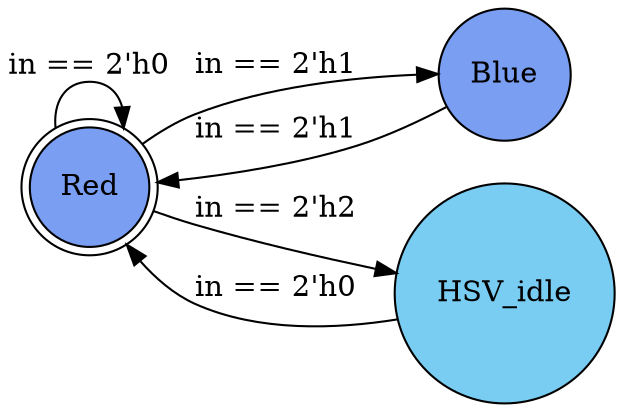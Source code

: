 digraph Color {
    rankdir=LR;

    node [shape=doublecircle, label="Red", style=filled, fillcolor="#799EF2"] Red;
    node [shape=circle, label="Blue", style=filled, fillcolor="#799EF2"] Blue;
    node [shape=circle, label="HSV_idle", style=filled, fillcolor="#79CDF2"] HSV_idle;

    Blue    ->  Red [ label = "in == 2'h1" ];
    Red    ->  Red [ label = "in == 2'h0" ];
    Red    ->  Blue [ label = "in == 2'h1" ];
    Red    ->  HSV_idle [ label = "in == 2'h2" ];
    HSV_idle    ->  Red [ label = "in == 2'h0" ];
}
